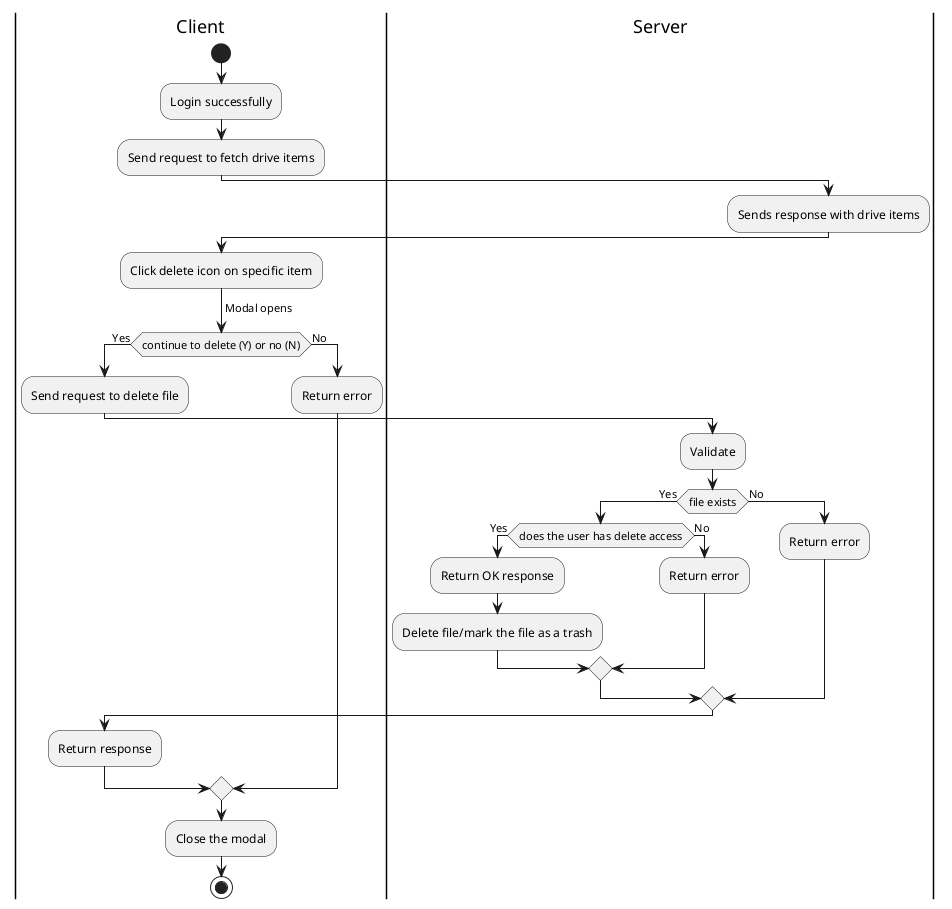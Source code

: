 @startuml
|Client|
start
|Client|
:Login successfully;
:Send request to fetch drive items;
|Server|
:Sends response with drive items;
|Client|
:Click delete icon on specific item;
->Modal opens;
if (continue to delete (Y) or no (N)) then
 -> Yes;
 :Send request to delete file;
|Server|
:Validate;
if (file exists) then
 ->Yes;
 if (does the user has delete access) then
  ->Yes;
  :Return OK response;
  :Delete file/mark the file as a trash;
 else
  ->No;
  :Return error;
 endif
else
 -> No;
 :Return error;
endif
|Client|
:Return response;
else
 -> No;
 :Return error;
endif
:Close the modal;
stop
@enduml
